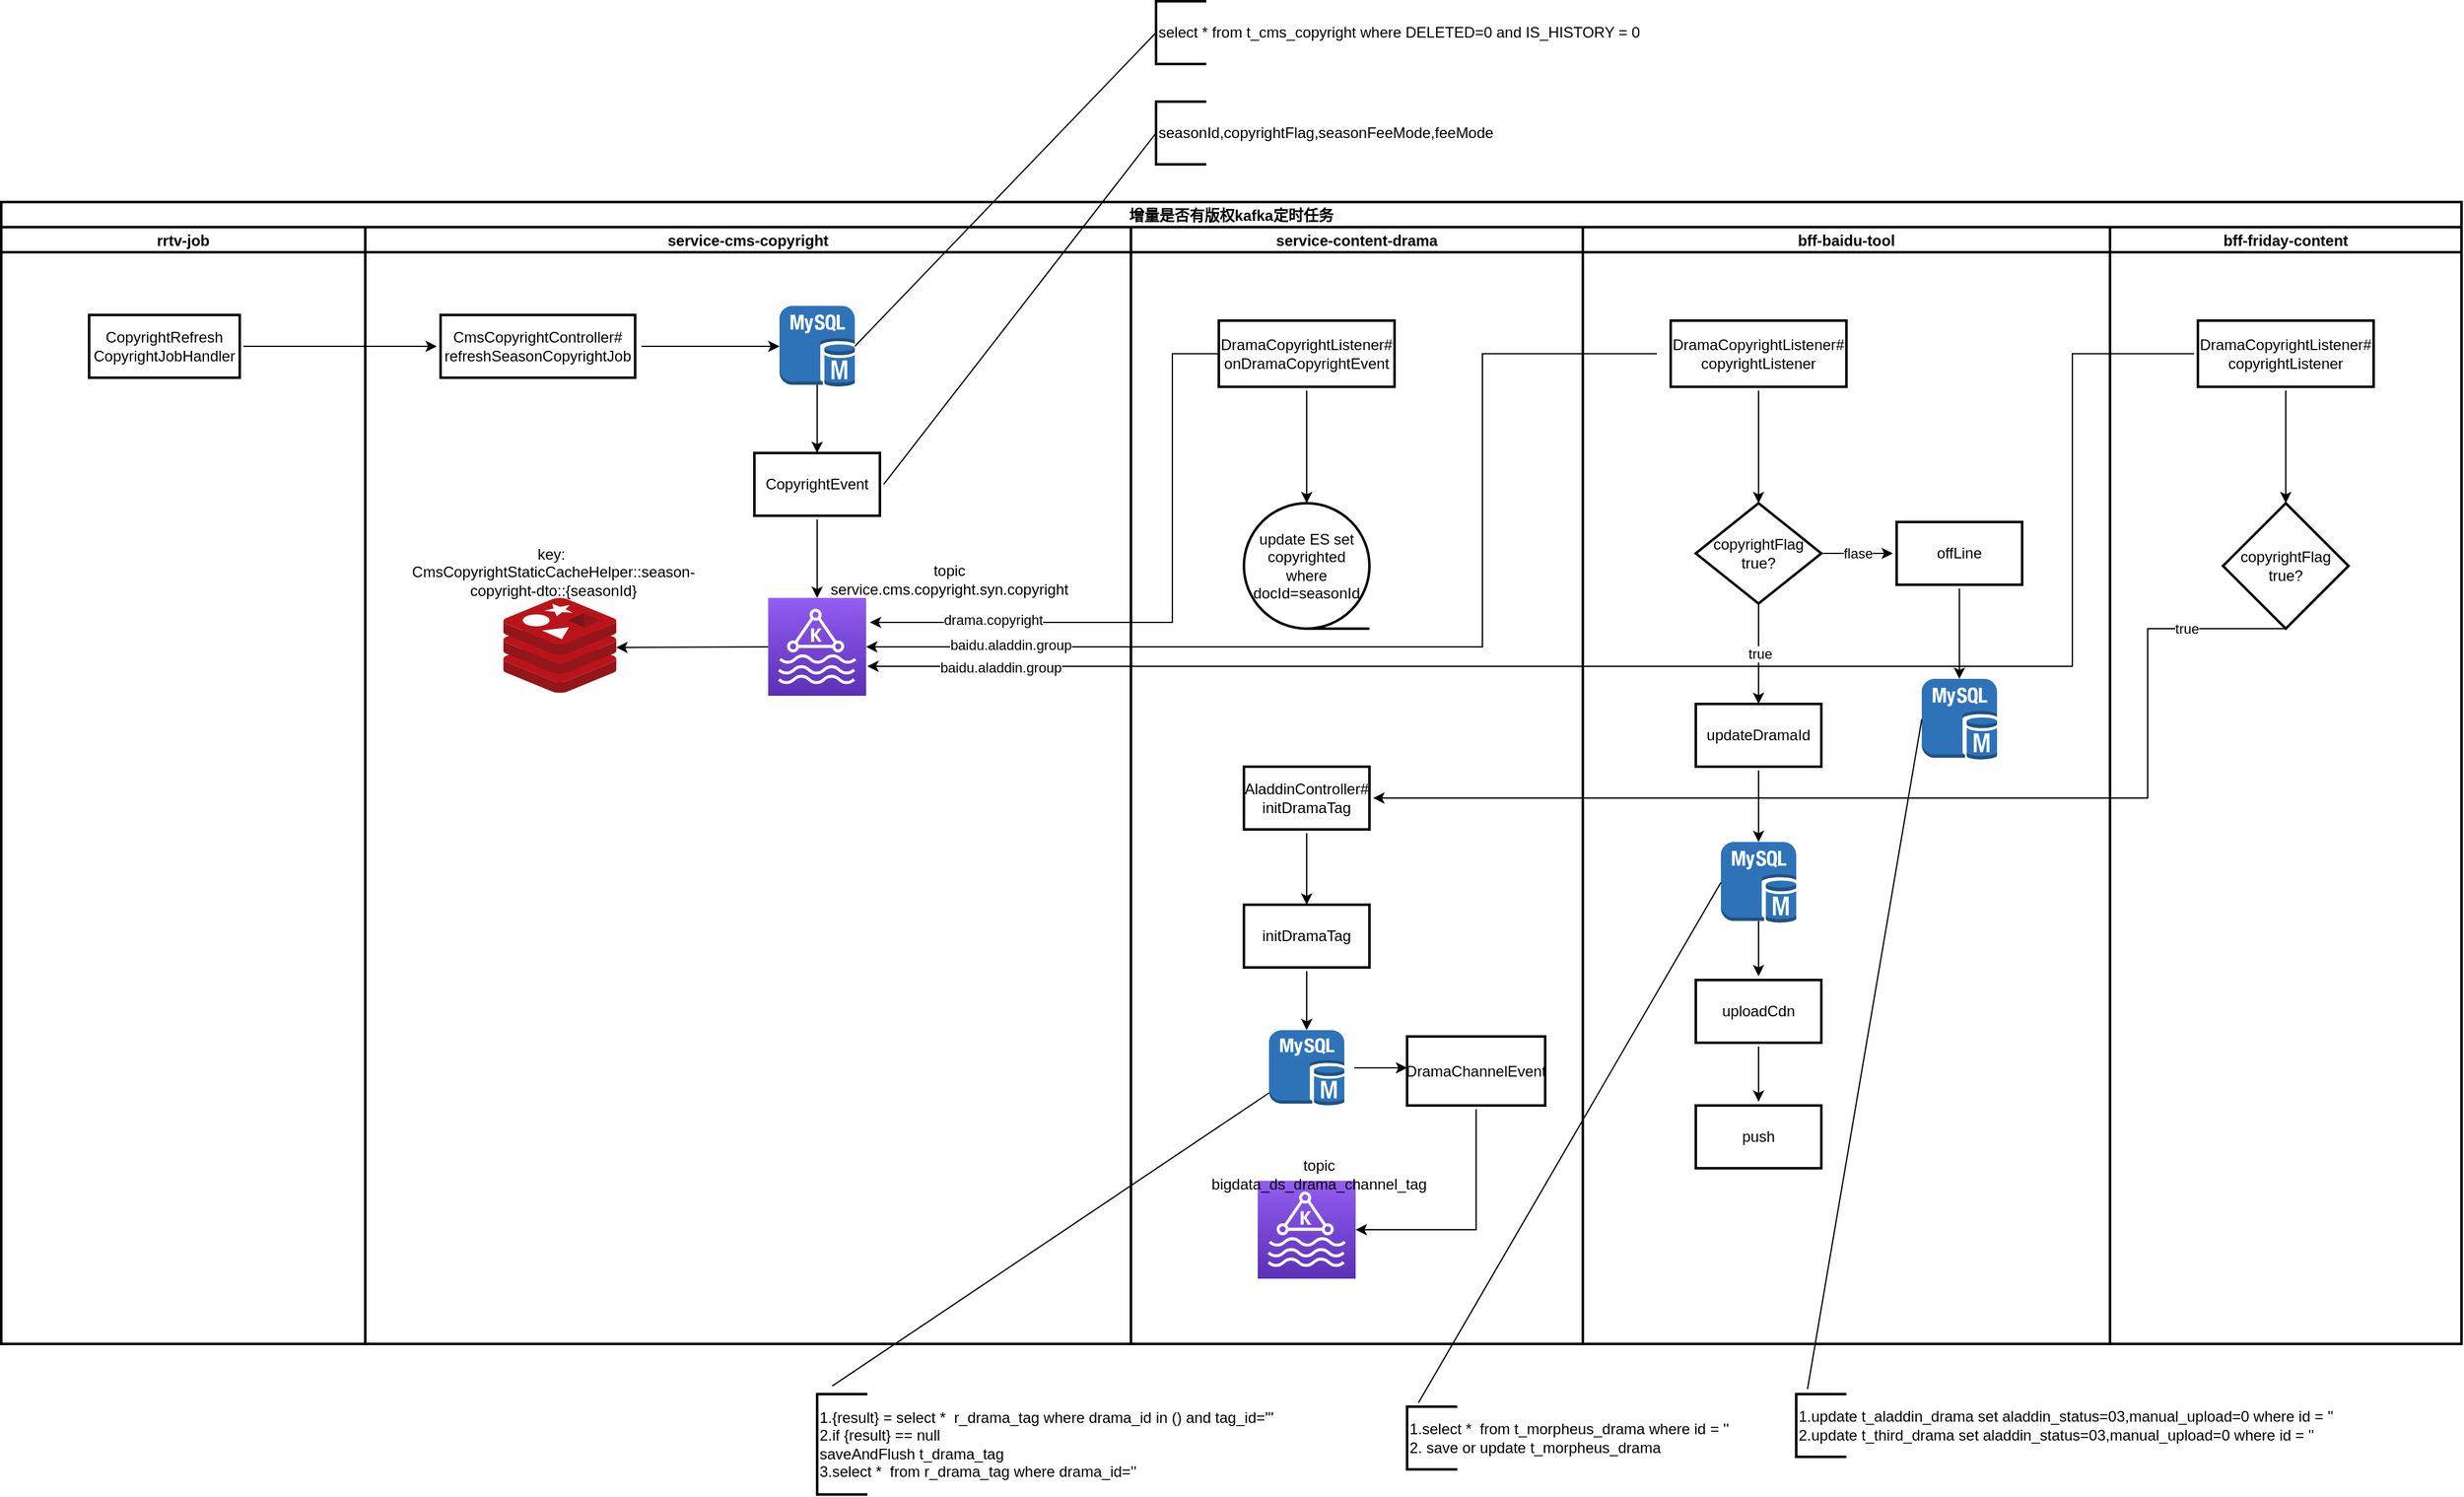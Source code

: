 <mxfile version="15.3.3" type="github" pages="2">
  <diagram id="PBQSmOYhO7PoBkgoyPXK" name="Page-1">
    <mxGraphModel dx="1185" dy="635" grid="1" gridSize="10" guides="1" tooltips="1" connect="1" arrows="1" fold="1" page="1" pageScale="1" pageWidth="827" pageHeight="1169" math="0" shadow="0">
      <root>
        <mxCell id="0" />
        <mxCell id="1" parent="0" />
        <mxCell id="inluxw40n091W_jIXqgZ-1" value="增量是否有版权kafka定时任务" style="swimlane;childLayout=stackLayout;resizeParent=1;resizeParentMax=0;startSize=20;hachureGap=4;pointerEvents=0;strokeWidth=2;perimeterSpacing=3;" vertex="1" parent="1">
          <mxGeometry x="50" y="230" width="1960" height="910" as="geometry" />
        </mxCell>
        <mxCell id="inluxw40n091W_jIXqgZ-2" value="rrtv-job" style="swimlane;startSize=20;strokeWidth=2;perimeterSpacing=3;" vertex="1" parent="inluxw40n091W_jIXqgZ-1">
          <mxGeometry y="20" width="290" height="890" as="geometry">
            <mxRectangle y="20" width="30" height="670" as="alternateBounds" />
          </mxGeometry>
        </mxCell>
        <mxCell id="inluxw40n091W_jIXqgZ-5" value="CopyrightRefresh&lt;br&gt;CopyrightJobHandler" style="rounded=0;whiteSpace=wrap;html=1;hachureGap=4;pointerEvents=0;strokeWidth=2;perimeterSpacing=3;direction=west;" vertex="1" parent="inluxw40n091W_jIXqgZ-2">
          <mxGeometry x="70" y="70" width="120" height="50" as="geometry" />
        </mxCell>
        <mxCell id="inluxw40n091W_jIXqgZ-11" style="edgeStyle=orthogonalEdgeStyle;rounded=0;orthogonalLoop=1;jettySize=auto;html=1;endArrow=classic;sourcePerimeterSpacing=8;targetPerimeterSpacing=8;exitX=0;exitY=0.5;exitDx=0;exitDy=0;strokeWidth=1;endFill=1;entryX=1;entryY=0.5;entryDx=0;entryDy=0;" edge="1" parent="inluxw40n091W_jIXqgZ-1" source="inluxw40n091W_jIXqgZ-5" target="inluxw40n091W_jIXqgZ-12">
          <mxGeometry relative="1" as="geometry">
            <mxPoint x="350" y="115" as="targetPoint" />
          </mxGeometry>
        </mxCell>
        <mxCell id="inluxw40n091W_jIXqgZ-3" value="service-cms-copyright" style="swimlane;startSize=20;strokeWidth=2;perimeterSpacing=3;" vertex="1" parent="inluxw40n091W_jIXqgZ-1">
          <mxGeometry x="290" y="20" width="610" height="890" as="geometry">
            <mxRectangle x="290" y="20" width="30" height="670" as="alternateBounds" />
          </mxGeometry>
        </mxCell>
        <mxCell id="inluxw40n091W_jIXqgZ-15" style="edgeStyle=none;curved=1;rounded=0;orthogonalLoop=1;jettySize=auto;html=1;entryX=0;entryY=0.5;entryDx=0;entryDy=0;entryPerimeter=0;endArrow=classic;endFill=1;sourcePerimeterSpacing=8;targetPerimeterSpacing=8;strokeWidth=1;" edge="1" parent="inluxw40n091W_jIXqgZ-3">
          <mxGeometry relative="1" as="geometry">
            <mxPoint x="220" y="95" as="sourcePoint" />
            <mxPoint x="330" y="95" as="targetPoint" />
          </mxGeometry>
        </mxCell>
        <mxCell id="inluxw40n091W_jIXqgZ-12" value="CmsCopyrightController#&lt;br&gt;refreshSeasonCopyrightJob" style="rounded=0;whiteSpace=wrap;html=1;hachureGap=4;pointerEvents=0;strokeWidth=2;perimeterSpacing=3;direction=west;" vertex="1" parent="inluxw40n091W_jIXqgZ-3">
          <mxGeometry x="60" y="70" width="155" height="50" as="geometry" />
        </mxCell>
        <mxCell id="inluxw40n091W_jIXqgZ-16" value="" style="outlineConnect=0;dashed=0;verticalLabelPosition=bottom;verticalAlign=top;align=center;html=1;shape=mxgraph.aws3.mysql_db_instance;fillColor=#2E73B8;gradientColor=none;hachureGap=4;pointerEvents=0;strokeWidth=2;" vertex="1" parent="inluxw40n091W_jIXqgZ-3">
          <mxGeometry x="330" y="62.75" width="60" height="64.5" as="geometry" />
        </mxCell>
        <mxCell id="inluxw40n091W_jIXqgZ-58" style="edgeStyle=none;curved=1;rounded=0;orthogonalLoop=1;jettySize=auto;html=1;entryX=0.5;entryY=0;entryDx=0;entryDy=0;entryPerimeter=0;endArrow=classic;endFill=1;sourcePerimeterSpacing=8;targetPerimeterSpacing=8;strokeWidth=1;exitX=0.5;exitY=0;exitDx=0;exitDy=0;" edge="1" parent="inluxw40n091W_jIXqgZ-3" source="inluxw40n091W_jIXqgZ-39" target="inluxw40n091W_jIXqgZ-45">
          <mxGeometry relative="1" as="geometry" />
        </mxCell>
        <mxCell id="inluxw40n091W_jIXqgZ-39" value="CopyrightEvent" style="rounded=0;whiteSpace=wrap;html=1;hachureGap=4;pointerEvents=0;strokeWidth=2;perimeterSpacing=3;direction=west;" vertex="1" parent="inluxw40n091W_jIXqgZ-3">
          <mxGeometry x="310" y="180" width="100" height="50" as="geometry" />
        </mxCell>
        <mxCell id="inluxw40n091W_jIXqgZ-45" value="" style="sketch=0;points=[[0,0,0],[0.25,0,0],[0.5,0,0],[0.75,0,0],[1,0,0],[0,1,0],[0.25,1,0],[0.5,1,0],[0.75,1,0],[1,1,0],[0,0.25,0],[0,0.5,0],[0,0.75,0],[1,0.25,0],[1,0.5,0],[1,0.75,0]];outlineConnect=0;fontColor=#232F3E;gradientColor=#945DF2;gradientDirection=north;fillColor=#5A30B5;strokeColor=#ffffff;dashed=0;verticalLabelPosition=bottom;verticalAlign=top;align=center;html=1;fontSize=12;fontStyle=0;aspect=fixed;shape=mxgraph.aws4.resourceIcon;resIcon=mxgraph.aws4.managed_streaming_for_kafka;hachureGap=4;pointerEvents=0;" vertex="1" parent="inluxw40n091W_jIXqgZ-3">
          <mxGeometry x="321" y="295.5" width="78" height="78" as="geometry" />
        </mxCell>
        <mxCell id="inluxw40n091W_jIXqgZ-82" value="" style="sketch=0;aspect=fixed;html=1;points=[];align=center;image;fontSize=12;image=img/lib/mscae/Cache_Redis_Product.svg;hachureGap=4;pointerEvents=0;strokeWidth=2;" vertex="1" parent="inluxw40n091W_jIXqgZ-3">
          <mxGeometry x="110" y="295.5" width="90" height="75.6" as="geometry" />
        </mxCell>
        <mxCell id="inluxw40n091W_jIXqgZ-83" value="key:&amp;nbsp; CmsCopyrightStaticCacheHelper::season-copyright-dto::{seasonId}" style="text;html=1;strokeColor=none;fillColor=none;align=center;verticalAlign=middle;whiteSpace=wrap;rounded=0;hachureGap=4;pointerEvents=0;" vertex="1" parent="inluxw40n091W_jIXqgZ-3">
          <mxGeometry x="30" y="260" width="240" height="30" as="geometry" />
        </mxCell>
        <mxCell id="inluxw40n091W_jIXqgZ-85" value="topic&lt;br&gt;service.cms.copyright.syn.copyright" style="text;html=1;strokeColor=none;fillColor=none;align=center;verticalAlign=middle;whiteSpace=wrap;rounded=0;hachureGap=4;pointerEvents=0;" vertex="1" parent="inluxw40n091W_jIXqgZ-3">
          <mxGeometry x="360" y="265.5" width="211" height="30" as="geometry" />
        </mxCell>
        <mxCell id="O5nCDvJMUv3drEeI8AA9-1" value="service-content-drama" style="swimlane;startSize=20;strokeWidth=2;perimeterSpacing=3;" vertex="1" parent="inluxw40n091W_jIXqgZ-1">
          <mxGeometry x="900" y="20" width="360" height="890" as="geometry">
            <mxRectangle x="290" y="20" width="30" height="670" as="alternateBounds" />
          </mxGeometry>
        </mxCell>
        <mxCell id="2Botls-rOOC-Yg-iKjqJ-2" style="edgeStyle=orthogonalEdgeStyle;rounded=0;orthogonalLoop=1;jettySize=auto;html=1;endArrow=classic;endFill=1;startSize=20;sourcePerimeterSpacing=8;targetPerimeterSpacing=8;strokeWidth=1;exitX=0.5;exitY=0;exitDx=0;exitDy=0;entryX=0.5;entryY=0;entryDx=0;entryDy=0;entryPerimeter=0;" edge="1" parent="O5nCDvJMUv3drEeI8AA9-1" source="wd0xeL8d4BaEaVxhuFHV-1" target="2Botls-rOOC-Yg-iKjqJ-1">
          <mxGeometry relative="1" as="geometry" />
        </mxCell>
        <mxCell id="wd0xeL8d4BaEaVxhuFHV-1" value="DramaCopyrightListener#&lt;br&gt;onDramaCopyrightEvent" style="rounded=0;whiteSpace=wrap;html=1;hachureGap=4;pointerEvents=0;strokeWidth=2;perimeterSpacing=3;direction=west;" vertex="1" parent="O5nCDvJMUv3drEeI8AA9-1">
          <mxGeometry x="70" y="74.5" width="140" height="52.75" as="geometry" />
        </mxCell>
        <mxCell id="2Botls-rOOC-Yg-iKjqJ-1" value="&lt;span style=&quot;text-align: left&quot;&gt;update ES set copyrighted where docId=seasonId&lt;/span&gt;" style="strokeWidth=2;html=1;shape=mxgraph.flowchart.sequential_data;whiteSpace=wrap;hachureGap=4;pointerEvents=0;" vertex="1" parent="O5nCDvJMUv3drEeI8AA9-1">
          <mxGeometry x="90" y="220" width="100" height="100" as="geometry" />
        </mxCell>
        <mxCell id="5gmIHvUcB6BUWdno_hrs-4" value="AladdinController#&lt;br&gt;initDramaTag" style="rounded=0;whiteSpace=wrap;html=1;hachureGap=4;pointerEvents=0;strokeWidth=2;perimeterSpacing=3;direction=west;" vertex="1" parent="O5nCDvJMUv3drEeI8AA9-1">
          <mxGeometry x="90" y="430" width="100" height="50" as="geometry" />
        </mxCell>
        <mxCell id="5gmIHvUcB6BUWdno_hrs-6" value="initDramaTag" style="rounded=0;whiteSpace=wrap;html=1;hachureGap=4;pointerEvents=0;strokeWidth=2;perimeterSpacing=3;direction=west;" vertex="1" parent="O5nCDvJMUv3drEeI8AA9-1">
          <mxGeometry x="90" y="540" width="100" height="50" as="geometry" />
        </mxCell>
        <mxCell id="5gmIHvUcB6BUWdno_hrs-8" value="" style="outlineConnect=0;dashed=0;verticalLabelPosition=bottom;verticalAlign=top;align=center;html=1;shape=mxgraph.aws3.mysql_db_instance;fillColor=#2E73B8;gradientColor=none;hachureGap=4;pointerEvents=0;strokeWidth=2;" vertex="1" parent="O5nCDvJMUv3drEeI8AA9-1">
          <mxGeometry x="110" y="640" width="60" height="60" as="geometry" />
        </mxCell>
        <mxCell id="5gmIHvUcB6BUWdno_hrs-12" value="" style="endArrow=none;html=1;startSize=20;sourcePerimeterSpacing=8;targetPerimeterSpacing=8;strokeWidth=1;exitX=0.3;exitY=-0.08;exitDx=0;exitDy=0;exitPerimeter=0;" edge="1" parent="O5nCDvJMUv3drEeI8AA9-1" source="5gmIHvUcB6BUWdno_hrs-11">
          <mxGeometry width="50" height="50" relative="1" as="geometry">
            <mxPoint x="70" y="730" as="sourcePoint" />
            <mxPoint x="110" y="690" as="targetPoint" />
          </mxGeometry>
        </mxCell>
        <mxCell id="5gmIHvUcB6BUWdno_hrs-14" value="" style="sketch=0;points=[[0,0,0],[0.25,0,0],[0.5,0,0],[0.75,0,0],[1,0,0],[0,1,0],[0.25,1,0],[0.5,1,0],[0.75,1,0],[1,1,0],[0,0.25,0],[0,0.5,0],[0,0.75,0],[1,0.25,0],[1,0.5,0],[1,0.75,0]];outlineConnect=0;fontColor=#232F3E;gradientColor=#945DF2;gradientDirection=north;fillColor=#5A30B5;strokeColor=#ffffff;dashed=0;verticalLabelPosition=bottom;verticalAlign=top;align=center;html=1;fontSize=12;fontStyle=0;aspect=fixed;shape=mxgraph.aws4.resourceIcon;resIcon=mxgraph.aws4.managed_streaming_for_kafka;hachureGap=4;pointerEvents=0;" vertex="1" parent="O5nCDvJMUv3drEeI8AA9-1">
          <mxGeometry x="101" y="760" width="78" height="78" as="geometry" />
        </mxCell>
        <mxCell id="5gmIHvUcB6BUWdno_hrs-15" value="topic&lt;br&gt;bigdata_ds_drama_channel_tag" style="text;html=1;strokeColor=none;fillColor=none;align=center;verticalAlign=middle;whiteSpace=wrap;rounded=0;startSize=20;" vertex="1" parent="O5nCDvJMUv3drEeI8AA9-1">
          <mxGeometry x="70" y="740" width="160" height="30" as="geometry" />
        </mxCell>
        <mxCell id="5gmIHvUcB6BUWdno_hrs-22" style="edgeStyle=orthogonalEdgeStyle;rounded=0;orthogonalLoop=1;jettySize=auto;html=1;entryX=1;entryY=0.5;entryDx=0;entryDy=0;entryPerimeter=0;endArrow=classic;endFill=1;startSize=20;sourcePerimeterSpacing=8;targetPerimeterSpacing=8;strokeWidth=1;exitX=0.5;exitY=0;exitDx=0;exitDy=0;" edge="1" parent="O5nCDvJMUv3drEeI8AA9-1" source="5gmIHvUcB6BUWdno_hrs-20" target="5gmIHvUcB6BUWdno_hrs-14">
          <mxGeometry relative="1" as="geometry">
            <Array as="points">
              <mxPoint x="275" y="799" />
            </Array>
          </mxGeometry>
        </mxCell>
        <mxCell id="5gmIHvUcB6BUWdno_hrs-20" value="DramaChannelEvent" style="rounded=0;whiteSpace=wrap;html=1;hachureGap=4;pointerEvents=0;strokeWidth=2;perimeterSpacing=3;direction=west;" vertex="1" parent="O5nCDvJMUv3drEeI8AA9-1">
          <mxGeometry x="220" y="645" width="110" height="55" as="geometry" />
        </mxCell>
        <mxCell id="GT0SplEcD0U0ZOkvt1gY-1" value="bff-baidu-tool" style="swimlane;startSize=20;strokeWidth=2;perimeterSpacing=3;" vertex="1" parent="inluxw40n091W_jIXqgZ-1">
          <mxGeometry x="1260" y="20" width="420" height="890" as="geometry">
            <mxRectangle x="290" y="20" width="30" height="670" as="alternateBounds" />
          </mxGeometry>
        </mxCell>
        <mxCell id="GT0SplEcD0U0ZOkvt1gY-2" style="edgeStyle=orthogonalEdgeStyle;rounded=0;orthogonalLoop=1;jettySize=auto;html=1;endArrow=classic;endFill=1;startSize=20;sourcePerimeterSpacing=8;targetPerimeterSpacing=8;strokeWidth=1;exitX=0.5;exitY=0;exitDx=0;exitDy=0;entryX=0.5;entryY=0;entryDx=0;entryDy=0;entryPerimeter=0;" edge="1" parent="GT0SplEcD0U0ZOkvt1gY-1" source="GT0SplEcD0U0ZOkvt1gY-3">
          <mxGeometry relative="1" as="geometry">
            <mxPoint x="140" y="220" as="targetPoint" />
          </mxGeometry>
        </mxCell>
        <mxCell id="GT0SplEcD0U0ZOkvt1gY-3" value="DramaCopyrightListener#&lt;br&gt;copyrightListener" style="rounded=0;whiteSpace=wrap;html=1;hachureGap=4;pointerEvents=0;strokeWidth=2;perimeterSpacing=3;direction=west;" vertex="1" parent="GT0SplEcD0U0ZOkvt1gY-1">
          <mxGeometry x="70" y="74.5" width="140" height="52.75" as="geometry" />
        </mxCell>
        <mxCell id="9zsP2pxvwjOePflkj_EJ-1" value="copyrightFlag true?" style="strokeWidth=2;html=1;shape=mxgraph.flowchart.decision;whiteSpace=wrap;hachureGap=4;pointerEvents=0;" vertex="1" parent="GT0SplEcD0U0ZOkvt1gY-1">
          <mxGeometry x="90" y="220" width="100" height="80" as="geometry" />
        </mxCell>
        <mxCell id="9zsP2pxvwjOePflkj_EJ-9" style="edgeStyle=orthogonalEdgeStyle;rounded=0;orthogonalLoop=1;jettySize=auto;html=1;entryX=0.5;entryY=0;entryDx=0;entryDy=0;entryPerimeter=0;endArrow=classic;endFill=1;startSize=20;sourcePerimeterSpacing=8;targetPerimeterSpacing=8;strokeWidth=1;exitX=0.5;exitY=0;exitDx=0;exitDy=0;" edge="1" parent="GT0SplEcD0U0ZOkvt1gY-1" source="9zsP2pxvwjOePflkj_EJ-7" target="9zsP2pxvwjOePflkj_EJ-8">
          <mxGeometry relative="1" as="geometry" />
        </mxCell>
        <mxCell id="9zsP2pxvwjOePflkj_EJ-7" value="updateDramaId" style="rounded=0;whiteSpace=wrap;html=1;hachureGap=4;pointerEvents=0;strokeWidth=2;perimeterSpacing=3;direction=west;" vertex="1" parent="GT0SplEcD0U0ZOkvt1gY-1">
          <mxGeometry x="90" y="380" width="100" height="50" as="geometry" />
        </mxCell>
        <mxCell id="5gmIHvUcB6BUWdno_hrs-17" style="edgeStyle=orthogonalEdgeStyle;rounded=0;orthogonalLoop=1;jettySize=auto;html=1;entryX=0.5;entryY=1;entryDx=0;entryDy=0;endArrow=classic;endFill=1;startSize=20;sourcePerimeterSpacing=8;targetPerimeterSpacing=8;strokeWidth=1;exitX=0.5;exitY=0.975;exitDx=0;exitDy=0;exitPerimeter=0;" edge="1" parent="GT0SplEcD0U0ZOkvt1gY-1" source="9zsP2pxvwjOePflkj_EJ-8" target="9zsP2pxvwjOePflkj_EJ-22">
          <mxGeometry relative="1" as="geometry" />
        </mxCell>
        <mxCell id="9zsP2pxvwjOePflkj_EJ-8" value="" style="outlineConnect=0;dashed=0;verticalLabelPosition=bottom;verticalAlign=top;align=center;html=1;shape=mxgraph.aws3.mysql_db_instance;fillColor=#2E73B8;gradientColor=none;hachureGap=4;pointerEvents=0;strokeWidth=2;" vertex="1" parent="GT0SplEcD0U0ZOkvt1gY-1">
          <mxGeometry x="110" y="490" width="60" height="64.5" as="geometry" />
        </mxCell>
        <mxCell id="5gmIHvUcB6BUWdno_hrs-18" style="edgeStyle=orthogonalEdgeStyle;rounded=0;orthogonalLoop=1;jettySize=auto;html=1;endArrow=classic;endFill=1;startSize=20;sourcePerimeterSpacing=8;targetPerimeterSpacing=8;strokeWidth=1;exitX=0.5;exitY=0;exitDx=0;exitDy=0;entryX=0.5;entryY=1;entryDx=0;entryDy=0;" edge="1" parent="GT0SplEcD0U0ZOkvt1gY-1" source="9zsP2pxvwjOePflkj_EJ-22" target="9zsP2pxvwjOePflkj_EJ-24">
          <mxGeometry relative="1" as="geometry">
            <Array as="points" />
          </mxGeometry>
        </mxCell>
        <mxCell id="9zsP2pxvwjOePflkj_EJ-22" value="uploadCdn" style="rounded=0;whiteSpace=wrap;html=1;hachureGap=4;pointerEvents=0;strokeWidth=2;perimeterSpacing=3;direction=west;" vertex="1" parent="GT0SplEcD0U0ZOkvt1gY-1">
          <mxGeometry x="90" y="600" width="100" height="50" as="geometry" />
        </mxCell>
        <mxCell id="9zsP2pxvwjOePflkj_EJ-24" value="push" style="rounded=0;whiteSpace=wrap;html=1;hachureGap=4;pointerEvents=0;strokeWidth=2;perimeterSpacing=3;direction=west;" vertex="1" parent="GT0SplEcD0U0ZOkvt1gY-1">
          <mxGeometry x="90" y="700" width="100" height="50" as="geometry" />
        </mxCell>
        <mxCell id="9zsP2pxvwjOePflkj_EJ-26" value="offLine" style="rounded=0;whiteSpace=wrap;html=1;hachureGap=4;pointerEvents=0;strokeWidth=2;perimeterSpacing=3;direction=west;" vertex="1" parent="GT0SplEcD0U0ZOkvt1gY-1">
          <mxGeometry x="250" y="235" width="100" height="50" as="geometry" />
        </mxCell>
        <mxCell id="9zsP2pxvwjOePflkj_EJ-28" value="" style="outlineConnect=0;dashed=0;verticalLabelPosition=bottom;verticalAlign=top;align=center;html=1;shape=mxgraph.aws3.mysql_db_instance;fillColor=#2E73B8;gradientColor=none;hachureGap=4;pointerEvents=0;strokeWidth=2;" vertex="1" parent="GT0SplEcD0U0ZOkvt1gY-1">
          <mxGeometry x="270" y="360" width="60" height="64.5" as="geometry" />
        </mxCell>
        <mxCell id="9zsP2pxvwjOePflkj_EJ-25" value="flase" style="edgeStyle=none;rounded=0;orthogonalLoop=1;jettySize=auto;html=1;endArrow=classic;endFill=1;startSize=20;sourcePerimeterSpacing=8;targetPerimeterSpacing=8;strokeWidth=1;exitX=1;exitY=0.5;exitDx=0;exitDy=0;exitPerimeter=0;entryX=1;entryY=0.5;entryDx=0;entryDy=0;" edge="1" parent="GT0SplEcD0U0ZOkvt1gY-1" source="9zsP2pxvwjOePflkj_EJ-1" target="9zsP2pxvwjOePflkj_EJ-26">
          <mxGeometry relative="1" as="geometry">
            <mxPoint x="250" y="270" as="targetPoint" />
          </mxGeometry>
        </mxCell>
        <mxCell id="9zsP2pxvwjOePflkj_EJ-27" style="edgeStyle=none;rounded=0;orthogonalLoop=1;jettySize=auto;html=1;endArrow=classic;endFill=1;startSize=20;sourcePerimeterSpacing=8;targetPerimeterSpacing=8;strokeWidth=1;exitX=0.5;exitY=0;exitDx=0;exitDy=0;entryX=0.5;entryY=0;entryDx=0;entryDy=0;entryPerimeter=0;" edge="1" parent="GT0SplEcD0U0ZOkvt1gY-1" source="9zsP2pxvwjOePflkj_EJ-26" target="9zsP2pxvwjOePflkj_EJ-28">
          <mxGeometry relative="1" as="geometry">
            <mxPoint x="310" y="360" as="targetPoint" />
            <mxPoint x="310" y="300" as="sourcePoint" />
          </mxGeometry>
        </mxCell>
        <mxCell id="9zsP2pxvwjOePflkj_EJ-6" value="true" style="edgeStyle=orthogonalEdgeStyle;rounded=0;orthogonalLoop=1;jettySize=auto;html=1;endArrow=classic;endFill=1;startSize=20;sourcePerimeterSpacing=8;targetPerimeterSpacing=8;strokeWidth=1;exitX=0.5;exitY=1;exitDx=0;exitDy=0;exitPerimeter=0;" edge="1" parent="GT0SplEcD0U0ZOkvt1gY-1" source="9zsP2pxvwjOePflkj_EJ-1">
          <mxGeometry relative="1" as="geometry">
            <mxPoint x="140" y="380" as="targetPoint" />
          </mxGeometry>
        </mxCell>
        <mxCell id="9zsP2pxvwjOePflkj_EJ-2" value="bff-friday-content" style="swimlane;startSize=20;strokeWidth=2;perimeterSpacing=3;" vertex="1" parent="inluxw40n091W_jIXqgZ-1">
          <mxGeometry x="1680" y="20" width="280" height="890" as="geometry">
            <mxRectangle x="290" y="20" width="30" height="670" as="alternateBounds" />
          </mxGeometry>
        </mxCell>
        <mxCell id="9zsP2pxvwjOePflkj_EJ-3" style="edgeStyle=orthogonalEdgeStyle;rounded=0;orthogonalLoop=1;jettySize=auto;html=1;endArrow=classic;endFill=1;startSize=20;sourcePerimeterSpacing=8;targetPerimeterSpacing=8;strokeWidth=1;exitX=0.5;exitY=0;exitDx=0;exitDy=0;entryX=0.5;entryY=0;entryDx=0;entryDy=0;entryPerimeter=0;" edge="1" parent="9zsP2pxvwjOePflkj_EJ-2" source="9zsP2pxvwjOePflkj_EJ-4">
          <mxGeometry relative="1" as="geometry">
            <mxPoint x="140" y="220" as="targetPoint" />
          </mxGeometry>
        </mxCell>
        <mxCell id="9zsP2pxvwjOePflkj_EJ-4" value="DramaCopyrightListener#&lt;br&gt;copyrightListener" style="rounded=0;whiteSpace=wrap;html=1;hachureGap=4;pointerEvents=0;strokeWidth=2;perimeterSpacing=3;direction=west;" vertex="1" parent="9zsP2pxvwjOePflkj_EJ-2">
          <mxGeometry x="70" y="74.5" width="140" height="52.75" as="geometry" />
        </mxCell>
        <mxCell id="9zsP2pxvwjOePflkj_EJ-5" value="copyrightFlag true?" style="strokeWidth=2;html=1;shape=mxgraph.flowchart.decision;whiteSpace=wrap;hachureGap=4;pointerEvents=0;" vertex="1" parent="9zsP2pxvwjOePflkj_EJ-2">
          <mxGeometry x="90" y="220" width="100" height="100" as="geometry" />
        </mxCell>
        <mxCell id="7XEMJkl5BGJLYhAcGTGl-1" style="edgeStyle=orthogonalEdgeStyle;rounded=0;orthogonalLoop=1;jettySize=auto;html=1;entryX=1;entryY=0.25;entryDx=0;entryDy=0;entryPerimeter=0;endArrow=classic;endFill=1;startSize=20;sourcePerimeterSpacing=8;targetPerimeterSpacing=8;strokeWidth=1;exitX=1;exitY=0.5;exitDx=0;exitDy=0;" edge="1" parent="inluxw40n091W_jIXqgZ-1">
          <mxGeometry relative="1" as="geometry">
            <mxPoint x="970" y="120.875" as="sourcePoint" />
            <mxPoint x="692" y="335" as="targetPoint" />
            <Array as="points">
              <mxPoint x="933" y="121" />
              <mxPoint x="933" y="335" />
            </Array>
          </mxGeometry>
        </mxCell>
        <mxCell id="zGWYQj0wJiHM4ikboUIE-1" value="drama.copyright" style="edgeLabel;html=1;align=center;verticalAlign=middle;resizable=0;points=[];" vertex="1" connectable="0" parent="7XEMJkl5BGJLYhAcGTGl-1">
          <mxGeometry x="0.553" y="-2" relative="1" as="geometry">
            <mxPoint x="-12" as="offset" />
          </mxGeometry>
        </mxCell>
        <mxCell id="hOkwTWFgS7I7ZBTVCU7K-1" style="edgeStyle=orthogonalEdgeStyle;rounded=0;orthogonalLoop=1;jettySize=auto;html=1;entryX=1;entryY=0.5;entryDx=0;entryDy=0;entryPerimeter=0;endArrow=classic;endFill=1;startSize=20;sourcePerimeterSpacing=8;targetPerimeterSpacing=8;strokeWidth=1;" edge="1" parent="inluxw40n091W_jIXqgZ-1" source="GT0SplEcD0U0ZOkvt1gY-3" target="inluxw40n091W_jIXqgZ-45">
          <mxGeometry relative="1" as="geometry">
            <Array as="points">
              <mxPoint x="1180" y="121" />
              <mxPoint x="1180" y="355" />
            </Array>
          </mxGeometry>
        </mxCell>
        <mxCell id="VIhap1sPpZ2eTkqL0ev--1" value="baidu.aladdin.group" style="edgeLabel;html=1;align=center;verticalAlign=middle;resizable=0;points=[];" vertex="1" connectable="0" parent="hOkwTWFgS7I7ZBTVCU7K-1">
          <mxGeometry x="0.733" y="-2" relative="1" as="geometry">
            <mxPoint as="offset" />
          </mxGeometry>
        </mxCell>
        <mxCell id="5gmIHvUcB6BUWdno_hrs-3" value="true" style="edgeStyle=orthogonalEdgeStyle;rounded=0;orthogonalLoop=1;jettySize=auto;html=1;endArrow=classic;endFill=1;startSize=20;sourcePerimeterSpacing=8;targetPerimeterSpacing=8;strokeWidth=1;exitX=0.5;exitY=1;exitDx=0;exitDy=0;exitPerimeter=0;entryX=0;entryY=0.5;entryDx=0;entryDy=0;" edge="1" parent="inluxw40n091W_jIXqgZ-1" source="9zsP2pxvwjOePflkj_EJ-5" target="5gmIHvUcB6BUWdno_hrs-4">
          <mxGeometry x="-0.816" relative="1" as="geometry">
            <mxPoint x="1720" y="400" as="targetPoint" />
            <Array as="points">
              <mxPoint x="1710" y="475" />
            </Array>
            <mxPoint as="offset" />
          </mxGeometry>
        </mxCell>
        <mxCell id="inluxw40n091W_jIXqgZ-28" value="select * from t_cms_copyright where DELETED=0 and IS_HISTORY = 0" style="strokeWidth=2;html=1;shape=mxgraph.flowchart.annotation_1;align=left;pointerEvents=1;hachureGap=4;" vertex="1" parent="1">
          <mxGeometry x="970" y="70" width="40" height="50" as="geometry" />
        </mxCell>
        <mxCell id="inluxw40n091W_jIXqgZ-33" style="edgeStyle=none;curved=1;rounded=0;orthogonalLoop=1;jettySize=auto;html=1;endArrow=classic;endFill=1;sourcePerimeterSpacing=8;targetPerimeterSpacing=8;strokeWidth=1;exitX=0.5;exitY=0.975;exitDx=0;exitDy=0;exitPerimeter=0;" edge="1" parent="1" source="inluxw40n091W_jIXqgZ-16">
          <mxGeometry relative="1" as="geometry">
            <mxPoint x="700" y="430" as="targetPoint" />
          </mxGeometry>
        </mxCell>
        <mxCell id="inluxw40n091W_jIXqgZ-43" value="seasonId,copyrightFlag,seasonFeeMode,feeMode" style="strokeWidth=2;html=1;shape=mxgraph.flowchart.annotation_1;align=left;pointerEvents=1;hachureGap=4;" vertex="1" parent="1">
          <mxGeometry x="970" y="150" width="40" height="50" as="geometry" />
        </mxCell>
        <mxCell id="inluxw40n091W_jIXqgZ-42" value="" style="endArrow=none;html=1;sourcePerimeterSpacing=8;targetPerimeterSpacing=8;strokeWidth=1;exitX=0;exitY=0.5;exitDx=0;exitDy=0;entryX=0;entryY=0.5;entryDx=0;entryDy=0;entryPerimeter=0;" edge="1" parent="1" source="inluxw40n091W_jIXqgZ-39" target="inluxw40n091W_jIXqgZ-43">
          <mxGeometry width="50" height="50" relative="1" as="geometry">
            <mxPoint x="700" y="530" as="sourcePoint" />
            <mxPoint x="1100" y="620" as="targetPoint" />
          </mxGeometry>
        </mxCell>
        <mxCell id="inluxw40n091W_jIXqgZ-61" style="edgeStyle=none;curved=1;rounded=0;orthogonalLoop=1;jettySize=auto;html=1;endArrow=classic;endFill=1;sourcePerimeterSpacing=8;targetPerimeterSpacing=8;strokeWidth=1;exitX=0;exitY=0.5;exitDx=0;exitDy=0;exitPerimeter=0;" edge="1" parent="1" source="inluxw40n091W_jIXqgZ-45">
          <mxGeometry relative="1" as="geometry">
            <mxPoint x="540" y="585" as="targetPoint" />
          </mxGeometry>
        </mxCell>
        <mxCell id="inluxw40n091W_jIXqgZ-24" value="" style="endArrow=none;html=1;sourcePerimeterSpacing=8;targetPerimeterSpacing=8;strokeWidth=1;exitX=1;exitY=0.5;exitDx=0;exitDy=0;exitPerimeter=0;entryX=0;entryY=0.5;entryDx=0;entryDy=0;entryPerimeter=0;" edge="1" parent="1" source="inluxw40n091W_jIXqgZ-16" target="inluxw40n091W_jIXqgZ-28">
          <mxGeometry width="50" height="50" relative="1" as="geometry">
            <mxPoint x="710" y="380" as="sourcePoint" />
            <mxPoint x="1110" y="490" as="targetPoint" />
          </mxGeometry>
        </mxCell>
        <mxCell id="9zsP2pxvwjOePflkj_EJ-10" value="1.select *&amp;nbsp; from t_morpheus_drama where id = &#39;&#39;&amp;nbsp;&lt;br&gt;2. save or update t_morpheus_drama" style="strokeWidth=2;html=1;shape=mxgraph.flowchart.annotation_1;align=left;pointerEvents=1;hachureGap=4;" vertex="1" parent="1">
          <mxGeometry x="1170" y="1190" width="40" height="50" as="geometry" />
        </mxCell>
        <mxCell id="9zsP2pxvwjOePflkj_EJ-13" value="" style="endArrow=none;html=1;startSize=20;sourcePerimeterSpacing=8;targetPerimeterSpacing=8;strokeWidth=1;entryX=0;entryY=0.5;entryDx=0;entryDy=0;entryPerimeter=0;exitX=0.225;exitY=-0.06;exitDx=0;exitDy=0;exitPerimeter=0;" edge="1" parent="1" source="9zsP2pxvwjOePflkj_EJ-10" target="9zsP2pxvwjOePflkj_EJ-8">
          <mxGeometry width="50" height="50" relative="1" as="geometry">
            <mxPoint x="1320" y="860" as="sourcePoint" />
            <mxPoint x="1370" y="810" as="targetPoint" />
          </mxGeometry>
        </mxCell>
        <mxCell id="9zsP2pxvwjOePflkj_EJ-30" value="1.update&amp;nbsp;t_aladdin_drama set aladdin_status=03,manual_upload=0 where id = &#39;&#39;&lt;br&gt;2.update&amp;nbsp;t_third_drama set aladdin_status=03,manual_upload=0 where id = &#39;&#39;" style="strokeWidth=2;html=1;shape=mxgraph.flowchart.annotation_1;align=left;pointerEvents=1;hachureGap=4;" vertex="1" parent="1">
          <mxGeometry x="1480" y="1180" width="40" height="50" as="geometry" />
        </mxCell>
        <mxCell id="9zsP2pxvwjOePflkj_EJ-29" value="" style="endArrow=none;html=1;startSize=20;sourcePerimeterSpacing=8;targetPerimeterSpacing=8;strokeWidth=1;exitX=0.225;exitY=-0.08;exitDx=0;exitDy=0;exitPerimeter=0;entryX=0;entryY=0.5;entryDx=0;entryDy=0;entryPerimeter=0;" edge="1" parent="1" source="9zsP2pxvwjOePflkj_EJ-30" target="9zsP2pxvwjOePflkj_EJ-28">
          <mxGeometry width="50" height="50" relative="1" as="geometry">
            <mxPoint x="1420" y="1060" as="sourcePoint" />
            <mxPoint x="1530" y="680" as="targetPoint" />
          </mxGeometry>
        </mxCell>
        <mxCell id="5gmIHvUcB6BUWdno_hrs-1" style="edgeStyle=orthogonalEdgeStyle;rounded=0;orthogonalLoop=1;jettySize=auto;html=1;endArrow=classic;endFill=1;startSize=20;sourcePerimeterSpacing=8;targetPerimeterSpacing=8;strokeWidth=1;exitX=1;exitY=0.5;exitDx=0;exitDy=0;" edge="1" parent="1" source="9zsP2pxvwjOePflkj_EJ-4">
          <mxGeometry relative="1" as="geometry">
            <mxPoint x="740" y="600" as="targetPoint" />
            <Array as="points">
              <mxPoint x="1700" y="351" />
              <mxPoint x="1700" y="600" />
            </Array>
          </mxGeometry>
        </mxCell>
        <mxCell id="5gmIHvUcB6BUWdno_hrs-2" value="baidu.aladdin.group" style="edgeLabel;html=1;align=center;verticalAlign=middle;resizable=0;points=[];" vertex="1" connectable="0" parent="5gmIHvUcB6BUWdno_hrs-1">
          <mxGeometry x="0.893" y="1" relative="1" as="geometry">
            <mxPoint x="36" as="offset" />
          </mxGeometry>
        </mxCell>
        <mxCell id="5gmIHvUcB6BUWdno_hrs-5" style="edgeStyle=orthogonalEdgeStyle;rounded=0;orthogonalLoop=1;jettySize=auto;html=1;endArrow=classic;endFill=1;startSize=20;sourcePerimeterSpacing=8;targetPerimeterSpacing=8;strokeWidth=1;exitX=0.5;exitY=0;exitDx=0;exitDy=0;" edge="1" parent="1" source="5gmIHvUcB6BUWdno_hrs-4">
          <mxGeometry relative="1" as="geometry">
            <mxPoint x="1090" y="790" as="targetPoint" />
          </mxGeometry>
        </mxCell>
        <mxCell id="5gmIHvUcB6BUWdno_hrs-7" style="edgeStyle=orthogonalEdgeStyle;rounded=0;orthogonalLoop=1;jettySize=auto;html=1;endArrow=classic;endFill=1;startSize=20;sourcePerimeterSpacing=8;targetPerimeterSpacing=8;strokeWidth=1;exitX=0.5;exitY=0;exitDx=0;exitDy=0;" edge="1" parent="1" source="5gmIHvUcB6BUWdno_hrs-6">
          <mxGeometry relative="1" as="geometry">
            <mxPoint x="1090" y="890" as="targetPoint" />
          </mxGeometry>
        </mxCell>
        <mxCell id="5gmIHvUcB6BUWdno_hrs-11" value="1.{result} = select *&amp;nbsp; r_drama_tag where drama_id in () and tag_id=&#39;&#39;&#39;&amp;nbsp;&lt;br&gt;2.if {result} == null&lt;br&gt;saveAndFlush t_drama_tag&lt;br&gt;3.select *&amp;nbsp; from r_drama_tag where drama_id=&#39;&#39;" style="strokeWidth=2;html=1;shape=mxgraph.flowchart.annotation_1;align=left;pointerEvents=1;hachureGap=4;" vertex="1" parent="1">
          <mxGeometry x="700" y="1180" width="40" height="80" as="geometry" />
        </mxCell>
        <mxCell id="5gmIHvUcB6BUWdno_hrs-19" style="edgeStyle=orthogonalEdgeStyle;rounded=0;orthogonalLoop=1;jettySize=auto;html=1;endArrow=classic;endFill=1;startSize=20;sourcePerimeterSpacing=8;targetPerimeterSpacing=8;strokeWidth=1;" edge="1" parent="1" source="5gmIHvUcB6BUWdno_hrs-8">
          <mxGeometry relative="1" as="geometry">
            <mxPoint x="1170" y="920" as="targetPoint" />
          </mxGeometry>
        </mxCell>
      </root>
    </mxGraphModel>
  </diagram>
  <diagram id="CoRobaA3_HmAhJ3God-5" name="Page-2">
    <mxGraphModel dx="1422" dy="762" grid="1" gridSize="10" guides="1" tooltips="1" connect="1" arrows="1" fold="1" page="1" pageScale="1" pageWidth="827" pageHeight="1169" math="0" shadow="0">
      <root>
        <mxCell id="zlHUh9asdQ-clz3OReYZ-0" />
        <mxCell id="zlHUh9asdQ-clz3OReYZ-1" parent="zlHUh9asdQ-clz3OReYZ-0" />
        <mxCell id="AvTjSkOullA5Uhn-Kdb0-0" value="首页短视频刷新" style="swimlane;childLayout=stackLayout;resizeParent=1;resizeParentMax=0;startSize=20;hachureGap=4;pointerEvents=0;" vertex="1" parent="zlHUh9asdQ-clz3OReYZ-1">
          <mxGeometry x="260" y="160" width="600" height="550" as="geometry" />
        </mxCell>
        <mxCell id="AvTjSkOullA5Uhn-Kdb0-1" value="rrtv-job" style="swimlane;startSize=20;" vertex="1" parent="AvTjSkOullA5Uhn-Kdb0-0">
          <mxGeometry y="20" width="200" height="530" as="geometry" />
        </mxCell>
        <mxCell id="mWld87R3W4ngatXmKrqL-0" value="IndexShortVideo&lt;br&gt;JobHandler" style="rounded=0;whiteSpace=wrap;html=1;hachureGap=4;pointerEvents=0;strokeWidth=2;perimeterSpacing=3;direction=west;" vertex="1" parent="AvTjSkOullA5Uhn-Kdb0-1">
          <mxGeometry x="40" y="70" width="120" height="50" as="geometry" />
        </mxCell>
        <mxCell id="AvTjSkOullA5Uhn-Kdb0-2" value="dubbo-business" style="swimlane;startSize=20;" vertex="1" parent="AvTjSkOullA5Uhn-Kdb0-0">
          <mxGeometry x="200" y="20" width="280" height="530" as="geometry" />
        </mxCell>
        <mxCell id="MXRWH1O1XHmYs4mNPpVD-0" value="IndexController#&lt;br&gt;refreshHomePageShortVideo" style="rounded=0;whiteSpace=wrap;html=1;hachureGap=4;pointerEvents=0;strokeWidth=2;perimeterSpacing=3;direction=west;" vertex="1" parent="AvTjSkOullA5Uhn-Kdb0-2">
          <mxGeometry x="60" y="70" width="160" height="50" as="geometry" />
        </mxCell>
        <mxCell id="AvTjSkOullA5Uhn-Kdb0-3" value="Lane 3" style="swimlane;startSize=20;" vertex="1" parent="AvTjSkOullA5Uhn-Kdb0-0">
          <mxGeometry x="480" y="20" width="120" height="530" as="geometry">
            <mxRectangle x="480" y="20" width="30" height="530" as="alternateBounds" />
          </mxGeometry>
        </mxCell>
      </root>
    </mxGraphModel>
  </diagram>
</mxfile>

